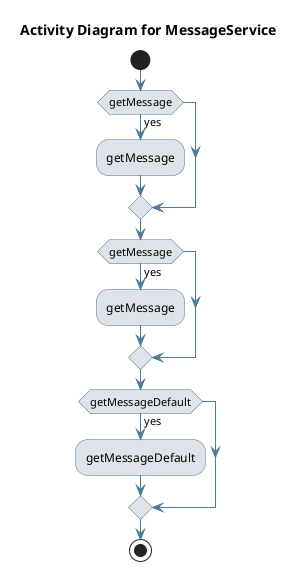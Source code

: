 @startuml
skinparam activity {
 BackgroundColor #DEE3E9 
 BorderColor #4D7A97 
 ArrowColor #4D7A97 
}
!pragma useVerticalIf on
start
title Activity Diagram for MessageService

if (getMessage) then (yes)
:getMessage;
endif
if (getMessage) then (yes)
:getMessage;
endif
if (getMessageDefault) then (yes)
:getMessageDefault;
endif
stop
@enduml
